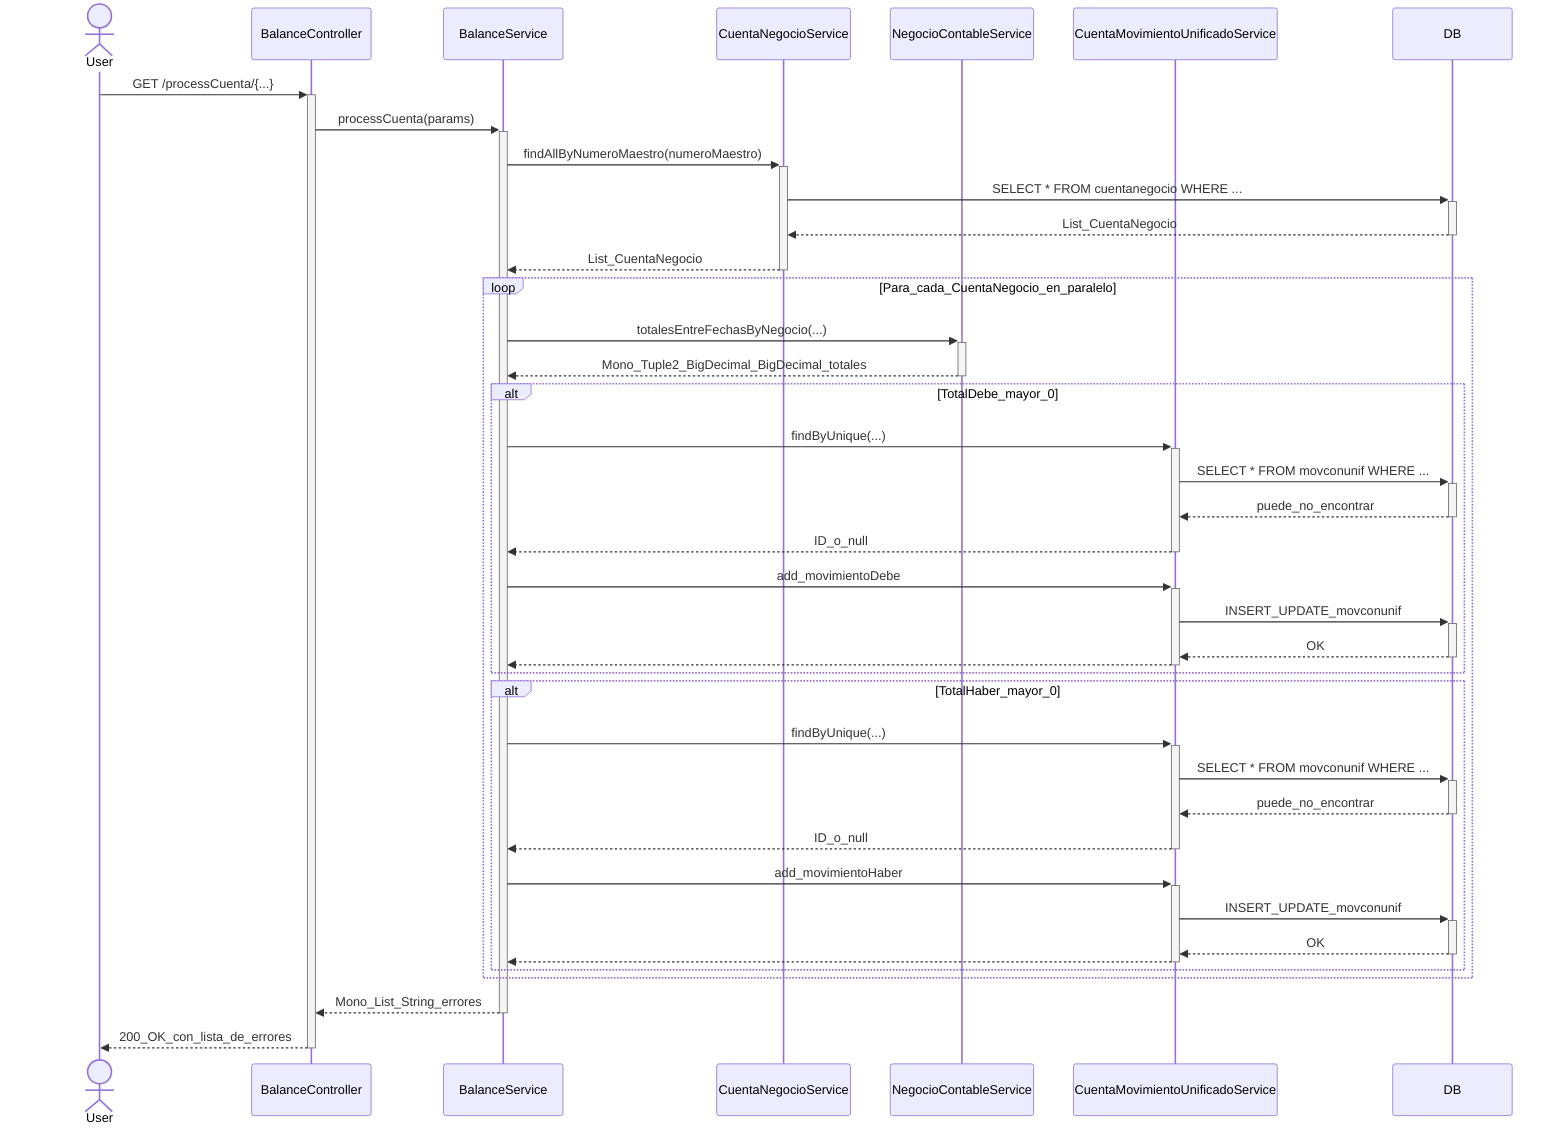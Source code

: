 sequenceDiagram
    actor User
    participant BalanceController
    participant BalanceService
    participant CuentaNegocioService
    participant NegocioContableService
    participant CuentaMovimientoUnificadoService
    participant DB

    User->>+BalanceController: GET /processCuenta/{...}
    BalanceController->>+BalanceService: processCuenta(params)
    
    BalanceService->>+CuentaNegocioService: findAllByNumeroMaestro(numeroMaestro)
    CuentaNegocioService->>+DB: SELECT * FROM cuentanegocio WHERE ...
    DB-->>-CuentaNegocioService: List_CuentaNegocio
    CuentaNegocioService-->>-BalanceService: List_CuentaNegocio

    loop Para_cada_CuentaNegocio_en_paralelo
        BalanceService->>+NegocioContableService: totalesEntreFechasByNegocio(...)
        NegocioContableService-->>-BalanceService: Mono_Tuple2_BigDecimal_BigDecimal_totales
        
        alt TotalDebe_mayor_0
            BalanceService->>+CuentaMovimientoUnificadoService: findByUnique(...)
            CuentaMovimientoUnificadoService->>+DB: SELECT * FROM movconunif WHERE ...
            DB-->>-CuentaMovimientoUnificadoService: puede_no_encontrar
            CuentaMovimientoUnificadoService-->>-BalanceService: ID_o_null
            
            BalanceService->>+CuentaMovimientoUnificadoService: add_movimientoDebe
            CuentaMovimientoUnificadoService->>+DB: INSERT_UPDATE_movconunif
            DB-->>-CuentaMovimientoUnificadoService: OK
            CuentaMovimientoUnificadoService-->>-BalanceService: 
        end

        alt TotalHaber_mayor_0
            BalanceService->>+CuentaMovimientoUnificadoService: findByUnique(...)
            CuentaMovimientoUnificadoService->>+DB: SELECT * FROM movconunif WHERE ...
            DB-->>-CuentaMovimientoUnificadoService: puede_no_encontrar
            CuentaMovimientoUnificadoService-->>-BalanceService: ID_o_null

            BalanceService->>+CuentaMovimientoUnificadoService: add_movimientoHaber
            CuentaMovimientoUnificadoService->>+DB: INSERT_UPDATE_movconunif
            DB-->>-CuentaMovimientoUnificadoService: OK
            CuentaMovimientoUnificadoService-->>-BalanceService: 
        end
    end

    BalanceService-->>-BalanceController: Mono_List_String_errores
    BalanceController-->>-User: 200_OK_con_lista_de_errores